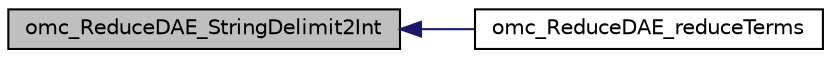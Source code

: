 digraph "omc_ReduceDAE_StringDelimit2Int"
{
  edge [fontname="Helvetica",fontsize="10",labelfontname="Helvetica",labelfontsize="10"];
  node [fontname="Helvetica",fontsize="10",shape=record];
  rankdir="LR";
  Node1181 [label="omc_ReduceDAE_StringDelimit2Int",height=0.2,width=0.4,color="black", fillcolor="grey75", style="filled", fontcolor="black"];
  Node1181 -> Node1182 [dir="back",color="midnightblue",fontsize="10",style="solid",fontname="Helvetica"];
  Node1182 [label="omc_ReduceDAE_reduceTerms",height=0.2,width=0.4,color="black", fillcolor="white", style="filled",URL="$dd/d28/_reduce_d_a_e_8h.html#a2adacea42fa26c8d26e10c4eaa183bb7"];
}
